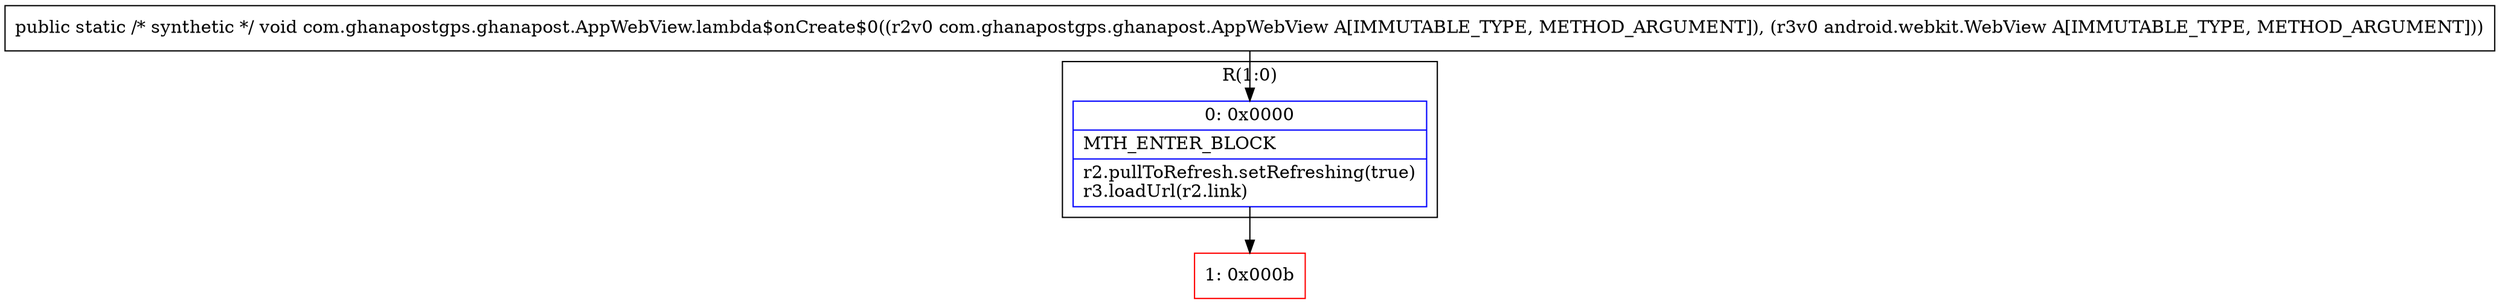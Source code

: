 digraph "CFG forcom.ghanapostgps.ghanapost.AppWebView.lambda$onCreate$0(Lcom\/ghanapostgps\/ghanapost\/AppWebView;Landroid\/webkit\/WebView;)V" {
subgraph cluster_Region_1793759348 {
label = "R(1:0)";
node [shape=record,color=blue];
Node_0 [shape=record,label="{0\:\ 0x0000|MTH_ENTER_BLOCK\l|r2.pullToRefresh.setRefreshing(true)\lr3.loadUrl(r2.link)\l}"];
}
Node_1 [shape=record,color=red,label="{1\:\ 0x000b}"];
MethodNode[shape=record,label="{public static \/* synthetic *\/ void com.ghanapostgps.ghanapost.AppWebView.lambda$onCreate$0((r2v0 com.ghanapostgps.ghanapost.AppWebView A[IMMUTABLE_TYPE, METHOD_ARGUMENT]), (r3v0 android.webkit.WebView A[IMMUTABLE_TYPE, METHOD_ARGUMENT])) }"];
MethodNode -> Node_0;
Node_0 -> Node_1;
}

